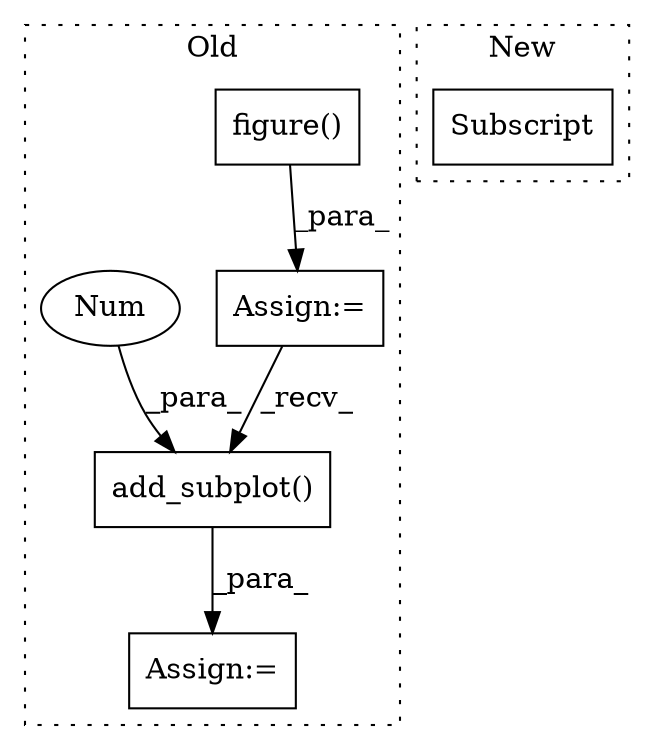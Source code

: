 digraph G {
subgraph cluster0 {
1 [label="figure()" a="75" s="3309" l="12" shape="box"];
3 [label="Assign:=" a="68" s="3328" l="4" shape="box"];
4 [label="Assign:=" a="68" s="3306" l="3" shape="box"];
5 [label="add_subplot()" a="75" s="3332,3351" l="16,1" shape="box"];
6 [label="Num" a="76" s="3348" l="3" shape="ellipse"];
label = "Old";
style="dotted";
}
subgraph cluster1 {
2 [label="Subscript" a="63" s="4018,0" l="5,0" shape="box"];
label = "New";
style="dotted";
}
1 -> 4 [label="_para_"];
4 -> 5 [label="_recv_"];
5 -> 3 [label="_para_"];
6 -> 5 [label="_para_"];
}